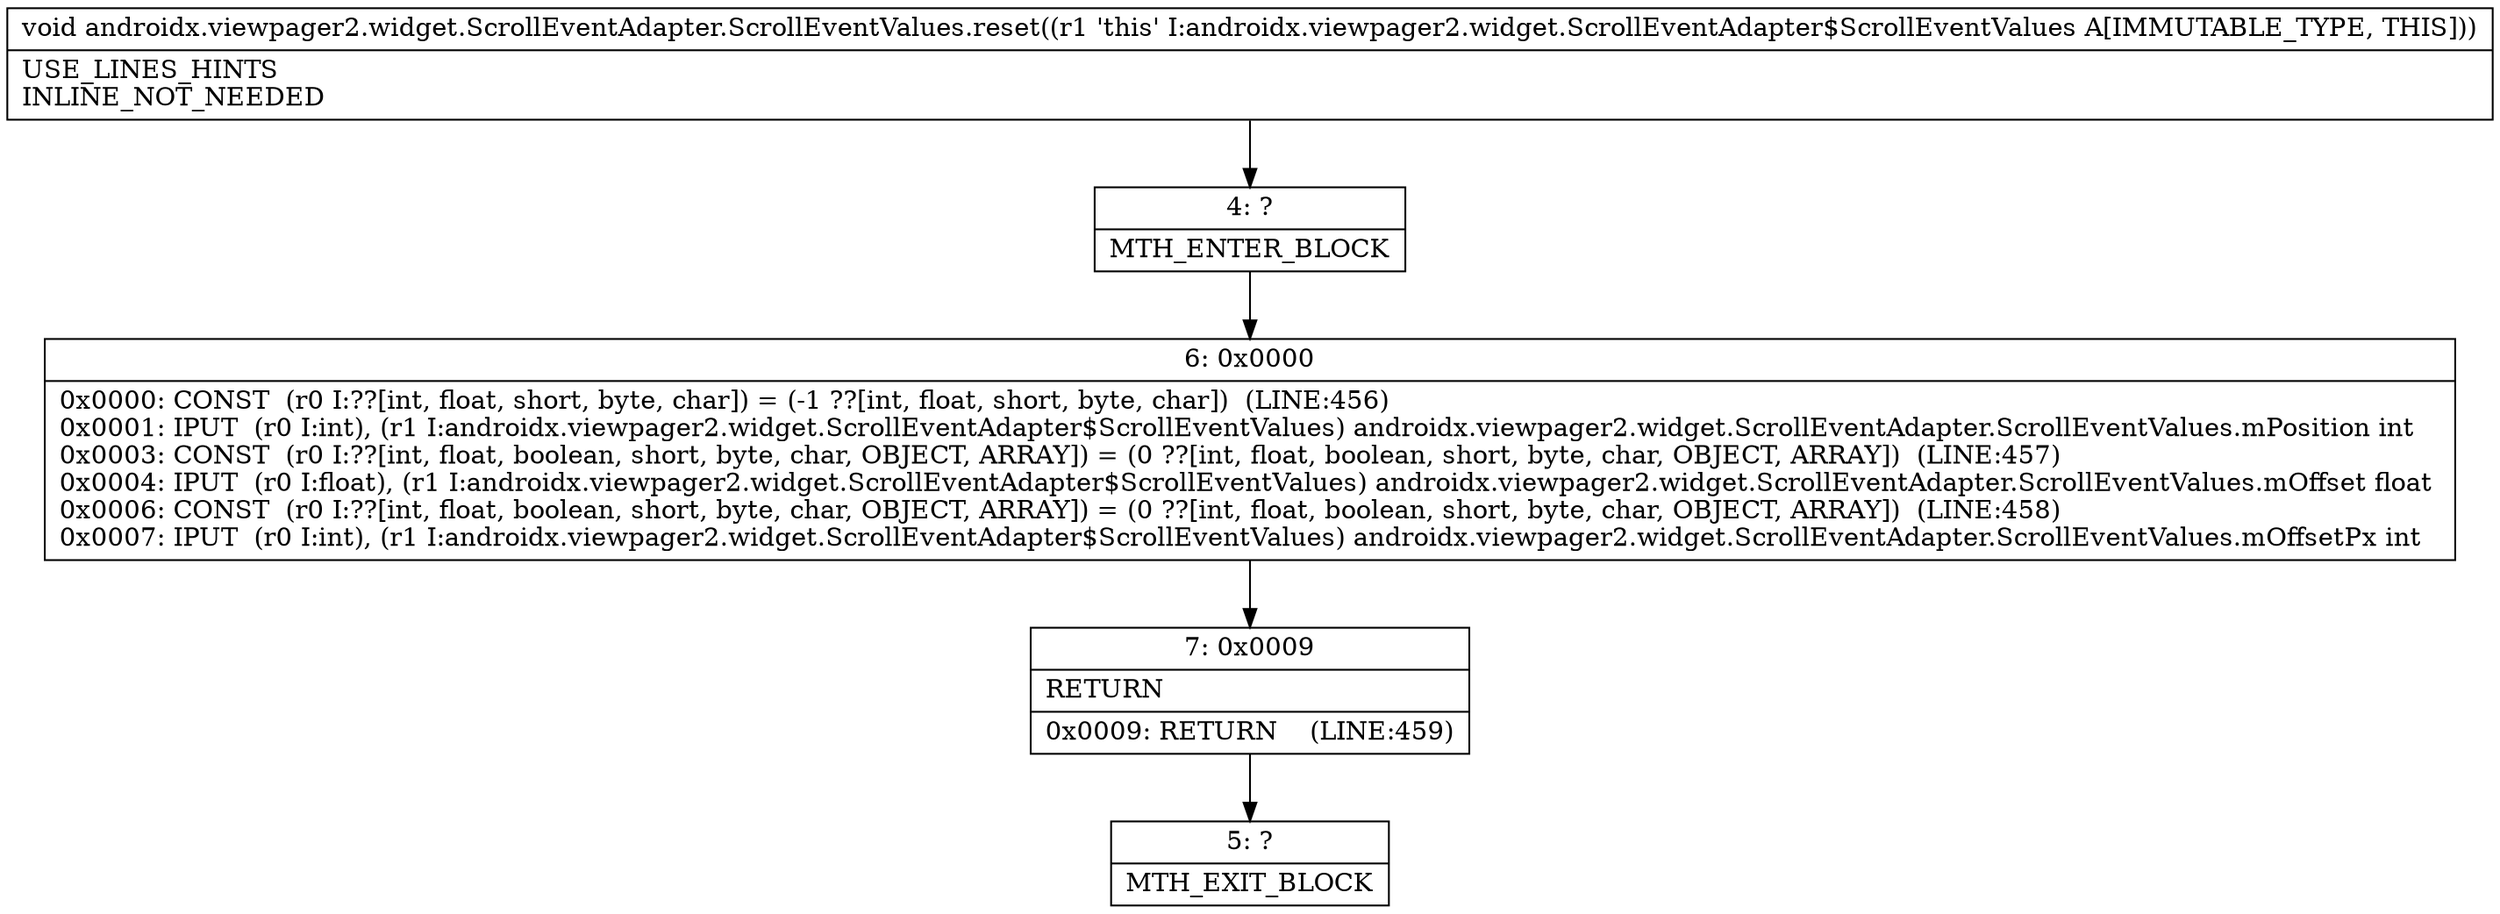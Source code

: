 digraph "CFG forandroidx.viewpager2.widget.ScrollEventAdapter.ScrollEventValues.reset()V" {
Node_4 [shape=record,label="{4\:\ ?|MTH_ENTER_BLOCK\l}"];
Node_6 [shape=record,label="{6\:\ 0x0000|0x0000: CONST  (r0 I:??[int, float, short, byte, char]) = (\-1 ??[int, float, short, byte, char])  (LINE:456)\l0x0001: IPUT  (r0 I:int), (r1 I:androidx.viewpager2.widget.ScrollEventAdapter$ScrollEventValues) androidx.viewpager2.widget.ScrollEventAdapter.ScrollEventValues.mPosition int \l0x0003: CONST  (r0 I:??[int, float, boolean, short, byte, char, OBJECT, ARRAY]) = (0 ??[int, float, boolean, short, byte, char, OBJECT, ARRAY])  (LINE:457)\l0x0004: IPUT  (r0 I:float), (r1 I:androidx.viewpager2.widget.ScrollEventAdapter$ScrollEventValues) androidx.viewpager2.widget.ScrollEventAdapter.ScrollEventValues.mOffset float \l0x0006: CONST  (r0 I:??[int, float, boolean, short, byte, char, OBJECT, ARRAY]) = (0 ??[int, float, boolean, short, byte, char, OBJECT, ARRAY])  (LINE:458)\l0x0007: IPUT  (r0 I:int), (r1 I:androidx.viewpager2.widget.ScrollEventAdapter$ScrollEventValues) androidx.viewpager2.widget.ScrollEventAdapter.ScrollEventValues.mOffsetPx int \l}"];
Node_7 [shape=record,label="{7\:\ 0x0009|RETURN\l|0x0009: RETURN    (LINE:459)\l}"];
Node_5 [shape=record,label="{5\:\ ?|MTH_EXIT_BLOCK\l}"];
MethodNode[shape=record,label="{void androidx.viewpager2.widget.ScrollEventAdapter.ScrollEventValues.reset((r1 'this' I:androidx.viewpager2.widget.ScrollEventAdapter$ScrollEventValues A[IMMUTABLE_TYPE, THIS]))  | USE_LINES_HINTS\lINLINE_NOT_NEEDED\l}"];
MethodNode -> Node_4;Node_4 -> Node_6;
Node_6 -> Node_7;
Node_7 -> Node_5;
}

